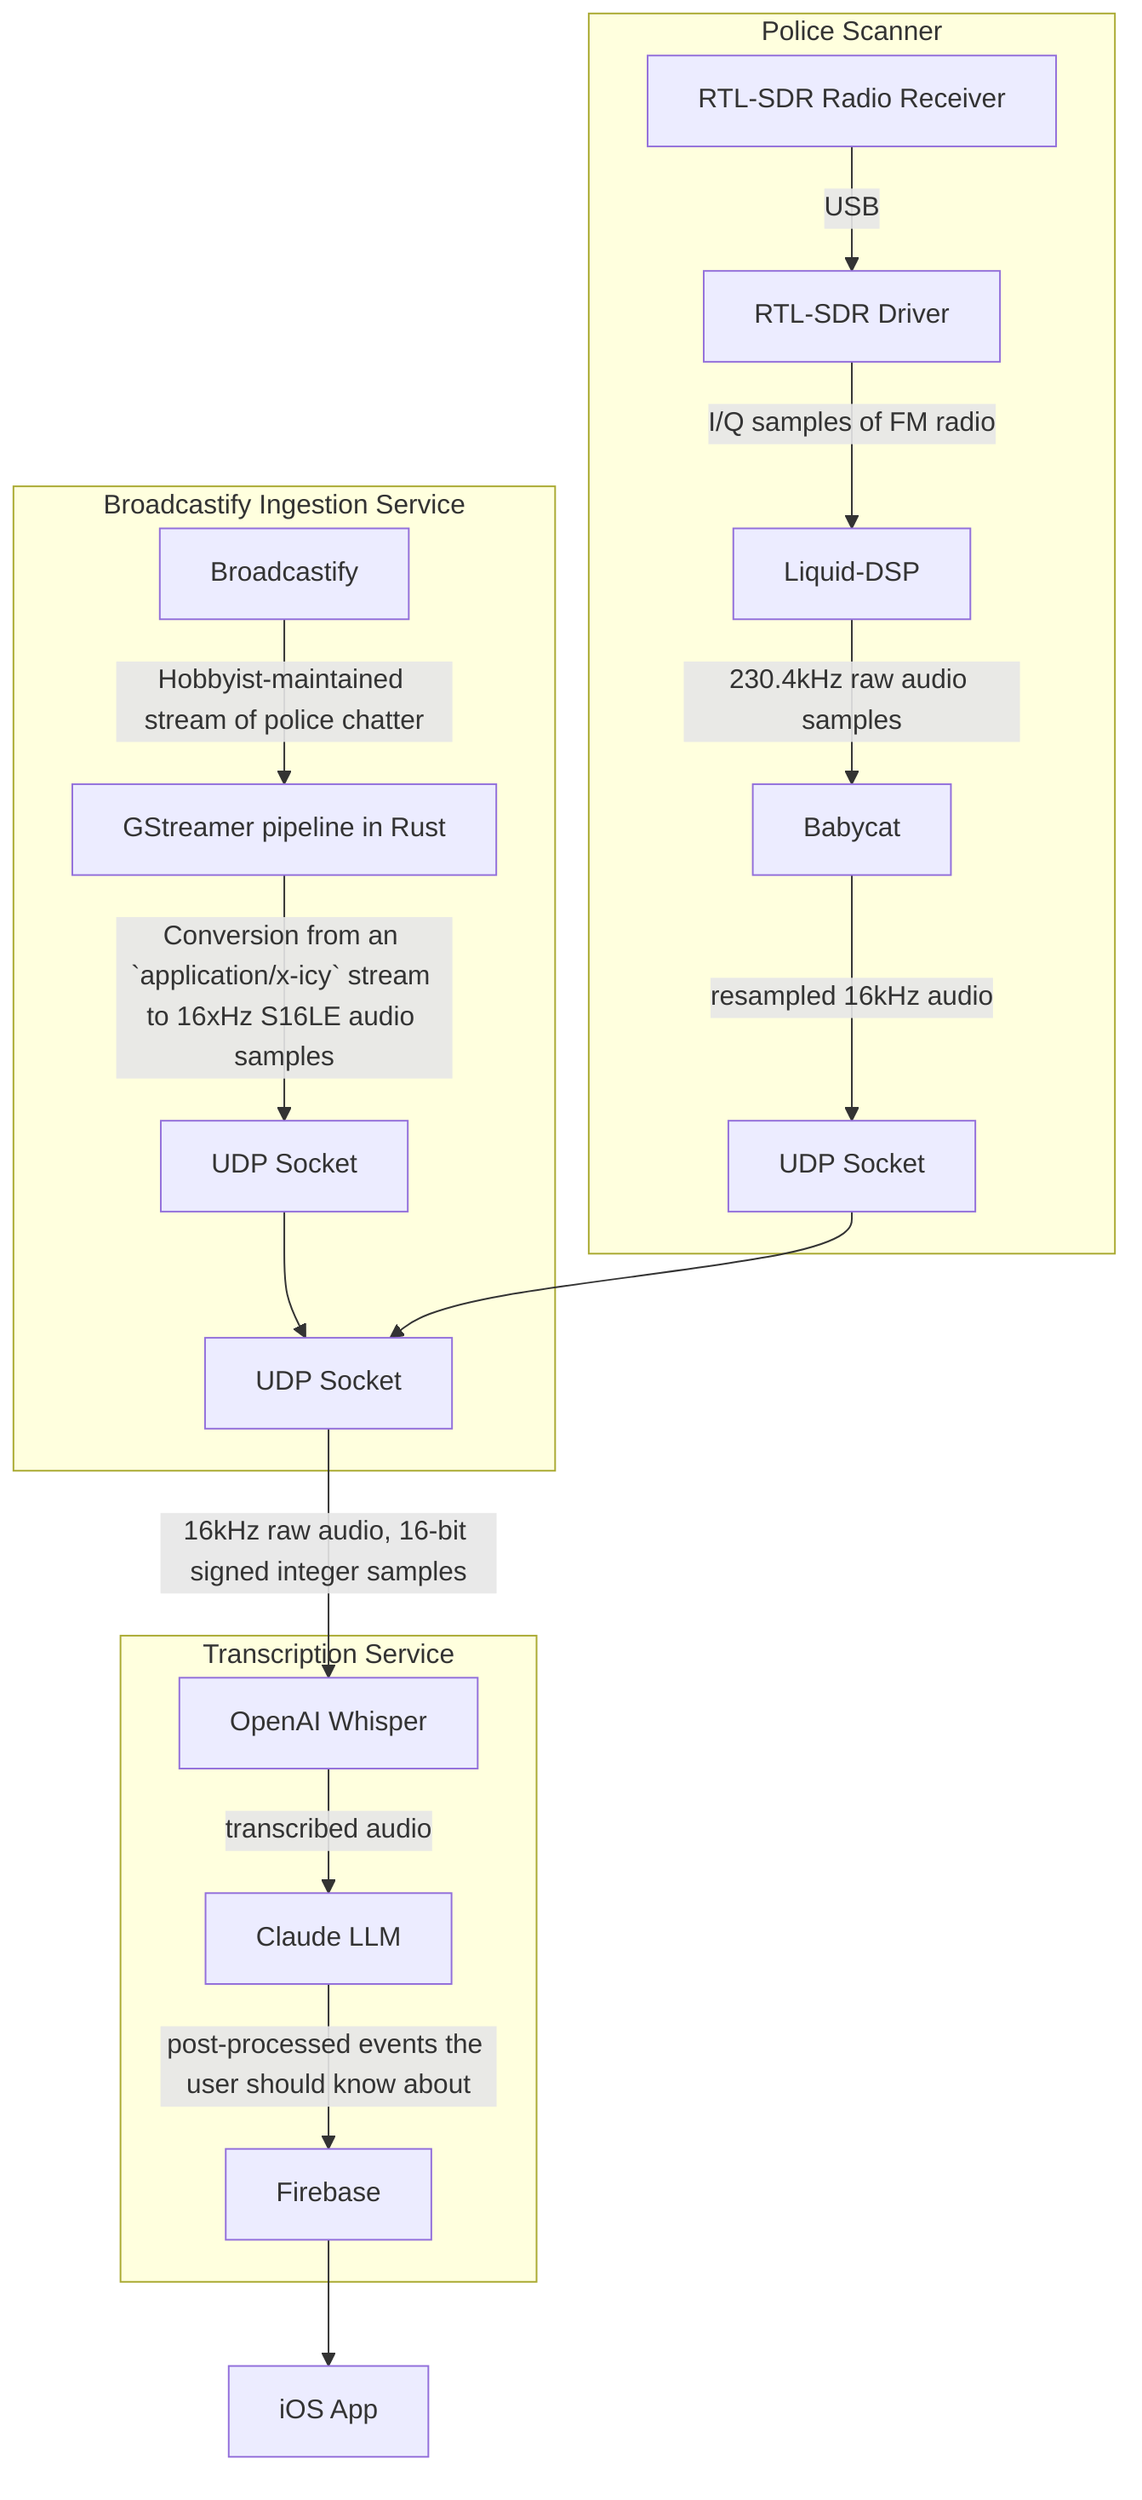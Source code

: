 flowchart TD
  subgraph Police Scanner
    rfrx[RTL-SDR Radio Receiver];
    driver[RTL-SDR Driver];
    dsp[Liquid-DSP];
    dsp2[Babycat];
    udp_police[UDP Socket];
    
    rfrx -- USB --> driver;
    driver -- I/Q samples of FM radio --> dsp;
    dsp -- 230.4kHz raw audio samples --> dsp2;
    dsp2 -- resampled 16kHz audio --> udp_police;
  end;
  
  subgraph Broadcastify Ingestion Service
    bcast[Broadcastify];
    gst[GStreamer pipeline in Rust];
    udp_bcast[UDP Socket];
    
    bcast -- Hobbyist-maintained stream of police chatter --> gst;
    gst -- Conversion from an `application/x-icy` stream to 16xHz S16LE audio samples --> udp_bcast;
    udp_bcast --> udp_transcribe;
  end;
  
  udp_police --> udp_transcribe;
 
  
  
  subgraph a[Transcription Service];
    udp_transcribe[UDP Socket];
    whisper[OpenAI Whisper];
    claude[Claude LLM];
    firebase[Firebase];
    
    udp_transcribe -- 16kHz raw audio, 16-bit signed integer samples --> whisper;
    whisper -- transcribed audio --> claude;
    claude -- post-processed events the user should know about --> firebase;
  end;
  
  ios[iOS App];
  firebase-->ios;